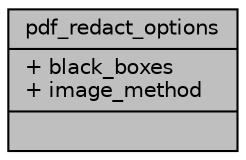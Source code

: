 digraph "pdf_redact_options"
{
 // LATEX_PDF_SIZE
  edge [fontname="Helvetica",fontsize="10",labelfontname="Helvetica",labelfontsize="10"];
  node [fontname="Helvetica",fontsize="10",shape=record];
  Node1 [label="{pdf_redact_options\n|+ black_boxes\l+ image_method\l|}",height=0.2,width=0.4,color="black", fillcolor="grey75", style="filled", fontcolor="black",tooltip=" "];
}
